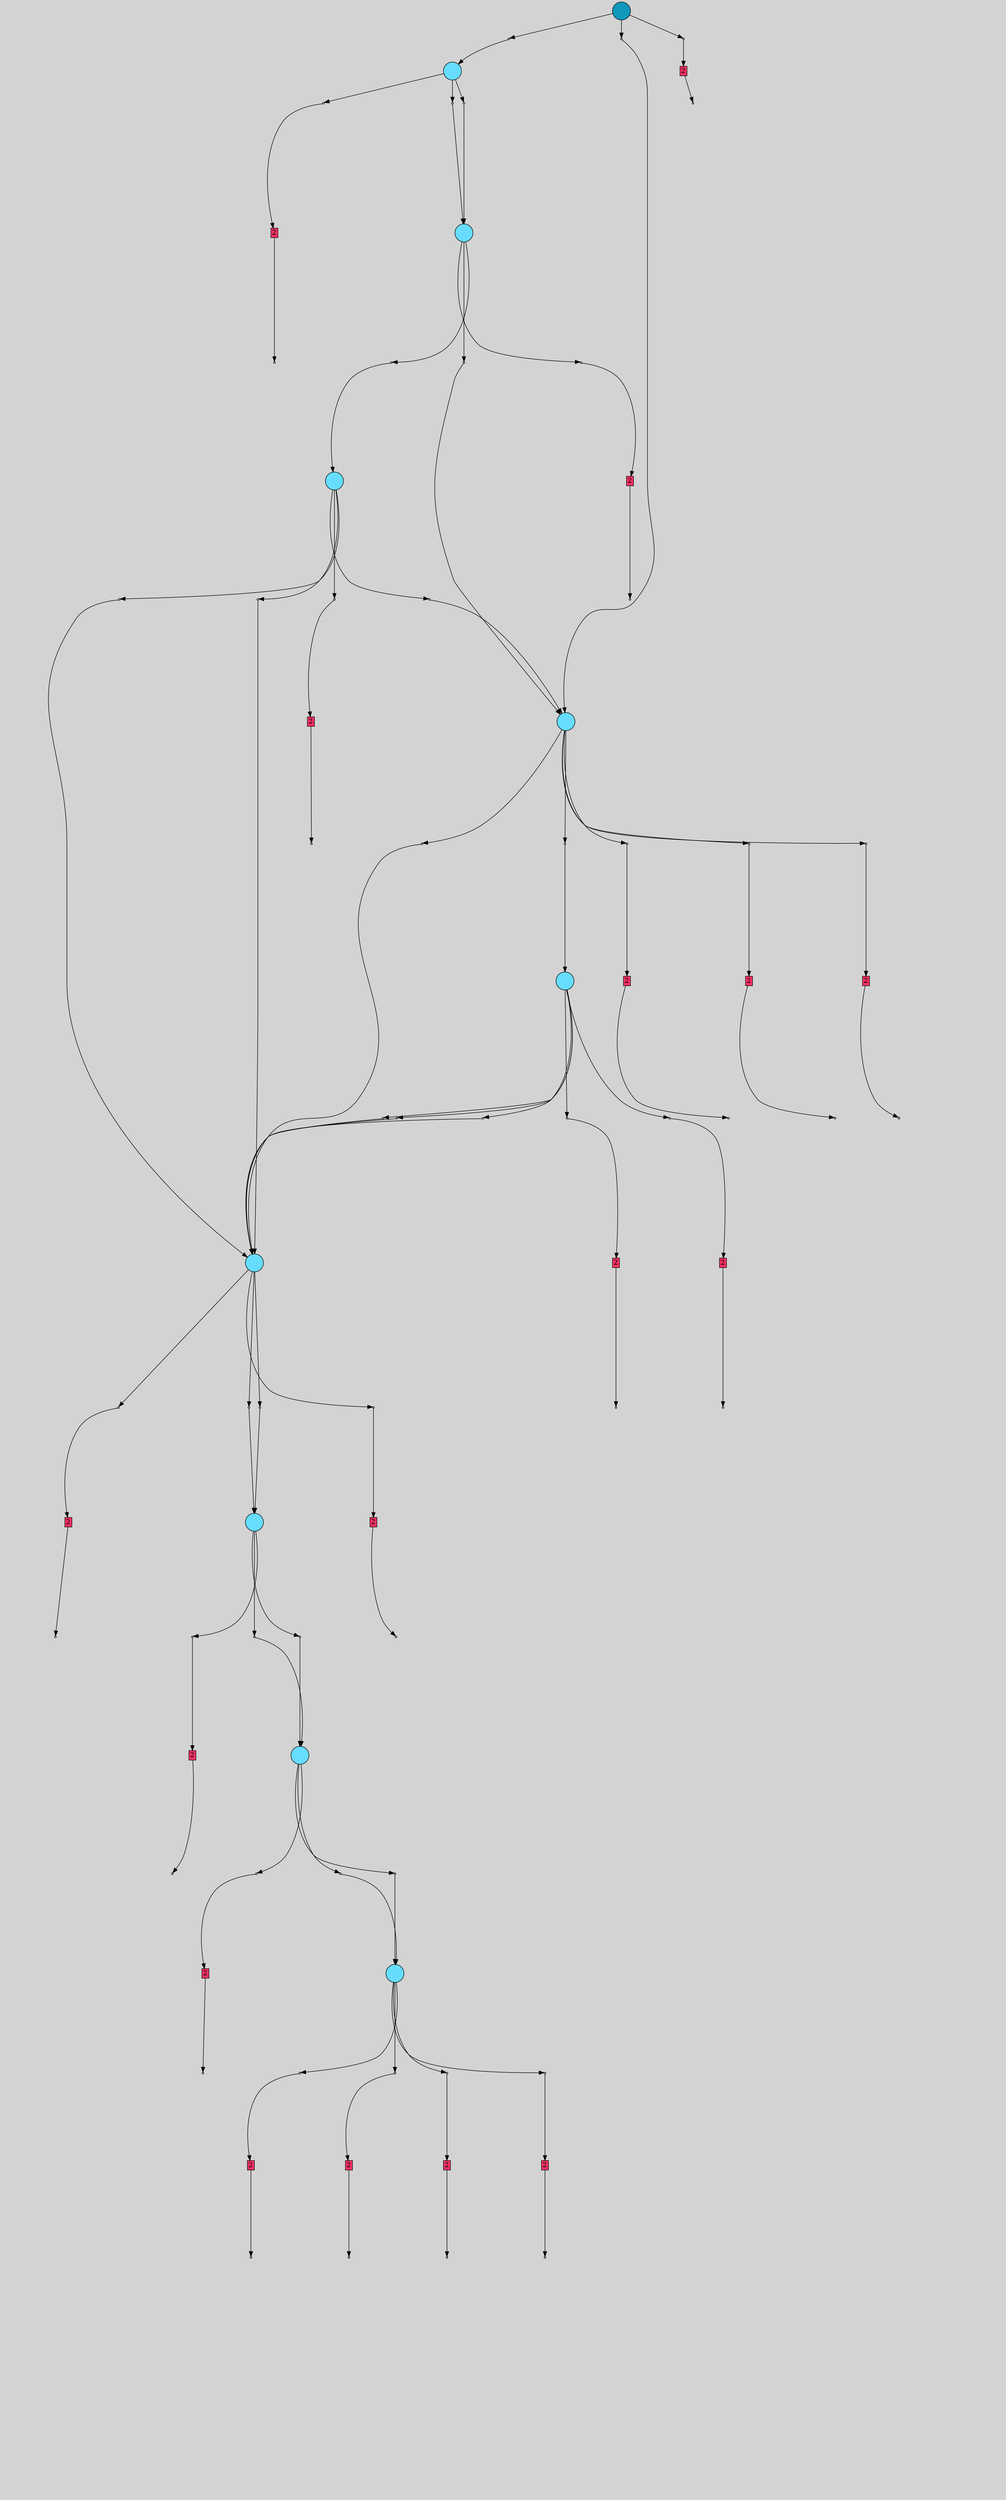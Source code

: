 // File exported with GEGELATI v1.4.0
// On the 2025-07-14 20:26:17
// With the File::TPGGraphDotExporter
digraph{
	graph[pad = "0.212, 0.055" bgcolor = lightgray]
	node[shape=circle style = filled label = ""]
		T1890864 [fillcolor="#1199bb"]
		T1026218 [fillcolor="#66ddff"]
		T388508 [fillcolor="#66ddff"]
		A1890865 [fillcolor="#ff3366" shape=box margin=0.03 width=0 height=0 label="2"]
		T626588 [fillcolor="#66ddff"]
		A1026446 [fillcolor="#ff3366" shape=box margin=0.03 width=0 height=0 label="2"]
		A531608 [fillcolor="#ff3366" shape=box margin=0.03 width=0 height=0 label="2"]
		T436132 [fillcolor="#66ddff"]
		T507190 [fillcolor="#66ddff"]
		A531609 [fillcolor="#ff3366" shape=box margin=0.03 width=0 height=0 label="2"]
		A531513 [fillcolor="#ff3366" shape=box margin=0.03 width=0 height=0 label="2"]
		T181305 [fillcolor="#66ddff"]
		A656965 [fillcolor="#ff3366" shape=box margin=0.03 width=0 height=0 label="2"]
		A436313 [fillcolor="#ff3366" shape=box margin=0.03 width=0 height=0 label="2"]
		T128685 [fillcolor="#66ddff"]
		A436314 [fillcolor="#ff3366" shape=box margin=0.03 width=0 height=0 label="2"]
		A506908 [fillcolor="#ff3366" shape=box margin=0.03 width=0 height=0 label="2"]
		A506909 [fillcolor="#ff3366" shape=box margin=0.03 width=0 height=0 label="2"]
		A559843 [fillcolor="#ff3366" shape=box margin=0.03 width=0 height=0 label="2"]
		T167851 [fillcolor="#66ddff"]
		A194653 [fillcolor="#ff3366" shape=box margin=0.03 width=0 height=0 label="2"]
		T142004 [fillcolor="#66ddff"]
		A167615 [fillcolor="#ff3366" shape=box margin=0.03 width=0 height=0 label="2"]
		A36976 [fillcolor="#ff3366" shape=box margin=0.03 width=0 height=0 label="2"]
		A142235 [fillcolor="#ff3366" shape=box margin=0.03 width=0 height=0 label="2"]
		A140843 [fillcolor="#ff3366" shape=box margin=0.03 width=0 height=0 label="2"]
		A141302 [fillcolor="#ff3366" shape=box margin=0.03 width=0 height=0 label="2"]
		P8265727 [fillcolor="#cccccc" shape=point label="0"] //
		I8265727 [shape=box style=invis label="13|3&1|62#1|317&#92;n16|6&0|123#1|117&#92;n0|0&1|362#0|126&#92;n"] //-0.773334|-0.026488|-0.221641|-0.985864|0.568092|0.855612|
		P8265727 -> I8265727[style=invis]
		T1890864 -> P8265727 -> T1026218
		P8265728 [fillcolor="#cccccc" shape=point label="0"] //
		I8265728 [shape=box style=invis label="16|6&1|355#1|276&#92;n0|0&1|197#0|126&#92;n"] //-0.170347|0.404687|0.568092|0.855612|
		P8265728 -> I8265728[style=invis]
		T1890864 -> P8265728 -> T388508
		P8265729 [fillcolor="#cccccc" shape=point label="0"] //
		I8265729 [shape=box style=invis label="6|0&1|46#0|312&#92;n"] //0.357539|0.308537|
		P8265729 -> I8265729[style=invis]
		A1890865 [fillcolor="#ff3366" shape=box margin=0.03 width=0 height=0 label="2"]
		T1890864 -> P8265729 -> A1890865
		P8265730 [fillcolor="#cccccc" shape=point label="0"] //
		I8265730 [shape=box style=invis label="15|17&1|136#1|55&#92;n12|0&1|319#0|233&#92;n"] //0.876626|-0.353352|0.391709|-0.271689|
		P8265730 -> I8265730[style=invis]
		T1026218 -> P8265730 -> T626588
		P8265731 [fillcolor="#cccccc" shape=point label="0"] //
		I8265731 [shape=box style=invis label="8|3&1|314#0|183&#92;n16|6&0|123#1|117&#92;n0|0&1|261#0|126&#92;n"] //0.583456|0.178432|-0.259030|-0.985864|0.568092|0.855612|
		P8265731 -> I8265731[style=invis]
		T1026218 -> P8265731 -> T626588
		P8265732 [fillcolor="#cccccc" shape=point label="0"] //
		I8265732 [shape=box style=invis label="12|1&1|6#1|249&#92;n11|6&0|1#1|177&#92;n0|0&1|362#0|126&#92;n"] //-0.608342|-0.799361|0.986086|0.639788|0.568092|0.855612|
		P8265732 -> I8265732[style=invis]
		A1026446 [fillcolor="#ff3366" shape=box margin=0.03 width=0 height=0 label="2"]
		T1026218 -> P8265732 -> A1026446
		P8265733 [fillcolor="#cccccc" shape=point label="0"] //
		I8265733 [shape=box style=invis label="0|1&1|268#1|18&#92;n15|23&1|209#0|206&#92;n13|20&0|23#1|71&#92;n7|17&0|188#0|4&#92;n8|23&0|193#0|237&#92;n15|15&0|143#0|32&#92;n2|4&1|358#0|353&#92;n3|13&0|340#0|375&#92;n1|6&1|36#0|61&#92;n0|0&1|197#0|126&#92;n"] //-0.369753|0.888343|-0.077279|-0.829538|-1.513534|-0.167456|-0.227711|-0.749924|0.053917|-0.503412|-0.960293|-0.528550|-0.481880|0.027738|-0.956067|0.718581|0.553271|-0.182425|0.568092|0.855612|
		P8265733 -> I8265733[style=invis]
		A531608 [fillcolor="#ff3366" shape=box margin=0.03 width=0 height=0 label="2"]
		T388508 -> P8265733 -> A531608
		P8265734 [fillcolor="#cccccc" shape=point label="0"] //
		I8265734 [shape=box style=invis label="19|3&1|357#1|84&#92;n16|6&0|123#1|117&#92;n0|0&1|274#0|126&#92;n"] //-0.773334|-0.026488|0.189941|-0.985864|0.568092|0.855612|
		P8265734 -> I8265734[style=invis]
		T388508 -> P8265734 -> T436132
		P8265735 [fillcolor="#cccccc" shape=point label="0"] //
		I8265735 [shape=box style=invis label="16|6&1|355#1|215&#92;n0|0&1|16#0|126&#92;n"] //-0.111565|0.404687|0.568092|0.855612|
		P8265735 -> I8265735[style=invis]
		T388508 -> P8265735 -> T507190
		P8265736 [fillcolor="#cccccc" shape=point label="0"] //
		I8265736 [shape=box style=invis label="3|6&1|29#1|246&#92;n11|0&1|125#0|126&#92;n"] //0.721558|0.972554|0.568092|0.855612|
		P8265736 -> I8265736[style=invis]
		A531609 [fillcolor="#ff3366" shape=box margin=0.03 width=0 height=0 label="2"]
		T388508 -> P8265736 -> A531609
		P8265737 [fillcolor="#cccccc" shape=point label="0"] //
		I8265737 [shape=box style=invis label="7|17&1|73#1|261&#92;n1|5&1|185#1|126&#92;n15|23&1|210#1|326&#92;n11|13&0|239#0|197&#92;n14|3&0|85#0|257&#92;n15|0&0|75#1|348&#92;n"] //-0.643809|-0.432185|-0.164544|-0.654521|0.737783|-0.032654|-0.520743|0.727632|-0.894869|0.800284|0.269794|-0.699341|
		P8265737 -> I8265737[style=invis]
		A531513 [fillcolor="#ff3366" shape=box margin=0.03 width=0 height=0 label="2"]
		T388508 -> P8265737 -> A531513
		P8265738 [fillcolor="#cccccc" shape=point label="1"] //
		I8265738 [shape=box style=invis label="6|7&1|92#1|240&#92;n7|15&0|216#0|160&#92;n4|12&1|186#1|172&#92;n17|13&1|0#1|75&#92;n17|9&0|319#0|3&#92;n15|18&0|55#0|359&#92;n18|2&1|119#0|373&#92;n19|1&1|216#0|309&#92;n18|3&1|188#0|324&#92;n16|20&0|337#0|8&#92;n7|11&1|98#1|238&#92;n10|4&1|148#0|212&#92;n3|23&1|197#1|156&#92;n3|6&0|251#0|47&#92;n12|16&1|14#0|47&#92;n1|5&0|229#1|254&#92;n1|8&0|301#1|128&#92;n9|7&1|76#1|9&#92;n18|20&1|179#1|56&#92;n19|0&1|91#1|79&#92;n2|2&0|98#1|259&#92;n5|17&1|209#1|262&#92;n9|1&1|109#1|175&#92;n9|14&0|305#1|208&#92;n4|13&0|78#0|23&#92;n12|19&1|202#0|345&#92;n2|10&0|108#0|188&#92;n12|6&0|331#0|347&#92;n19|12&0|234#1|104&#92;n"] //-0.858877|0.624403|-0.311070|0.164478|-0.756894|-0.316214|-0.899672|0.849501|-1.503413|-0.557073|0.079663|0.207935|-0.033376|-0.852032|-0.305243|-0.703257|0.859282|0.822513|1.778703|0.140314|0.824273|0.601000|0.063752|0.480702|0.397579|0.348175|0.562014|-0.764631|0.010667|-0.378031|0.493160|-0.770224|0.923917|0.279419|0.279821|-0.038170|0.205807|0.450756|0.823937|-0.012232|0.378882|0.539272|0.126972|-0.054094|-0.244018|0.430633|-0.282825|-0.108234|-0.455167|-0.697426|0.668221|-0.489616|0.504818|0.831582|-0.470733|-0.634994|-0.503750|0.811555|
		P8265738 -> I8265738[style=invis]
		A1890865 -> P8265738
		P8265739 [fillcolor="#cccccc" shape=point label="0"] //
		I8265739 [shape=box style=invis label="16|6&1|355#1|276&#92;n0|0&1|197#0|126&#92;n"] //-0.170347|0.404687|0.568092|0.855612|
		P8265739 -> I8265739[style=invis]
		T626588 -> P8265739 -> T388508
		P8265740 [fillcolor="#cccccc" shape=point label="0"] //
		I8265740 [shape=box style=invis label="19|3&1|357#1|84&#92;n16|6&0|123#1|117&#92;n0|0&1|362#0|126&#92;n"] //-0.773334|-0.026488|0.190679|-0.985864|0.568092|0.855612|
		P8265740 -> I8265740[style=invis]
		T626588 -> P8265740 -> T181305
		P8265741 [fillcolor="#cccccc" shape=point label="0"] //
		I8265741 [shape=box style=invis label="17|0&1|79#0|103&#92;n"] //0.948354|0.715664|
		P8265741 -> I8265741[style=invis]
		A656965 [fillcolor="#ff3366" shape=box margin=0.03 width=0 height=0 label="2"]
		T626588 -> P8265741 -> A656965
		P8265742 [fillcolor="#cccccc" shape=point label="1"] //
		I8265742 [shape=box style=invis label="3|0&1|268#1|51&#92;n19|1&1|237#1|130&#92;n0|7&1|282#1|105&#92;n8|4&0|223#0|342&#92;n8|16&0|132#0|323&#92;n17|7&1|264#0|174&#92;n5|22&0|232#0|334&#92;n5|2&1|228#0|37&#92;n8|9&1|69#1|355&#92;n8|5&0|151#0|232&#92;n0|15&1|336#1|338&#92;n17|3&1|317#0|196&#92;n14|6&1|194#0|208&#92;n16|11&1|146#0|136&#92;n1|8&0|238#0|294&#92;n14|14&1|278#1|142&#92;n11|7&0|243#1|284&#92;n11|3&0|48#1|207&#92;n15|13&0|321#0|101&#92;n14|16&1|162#1|242&#92;n5|12&1|227#0|22&#92;n13|0&0|344#1|261&#92;n7|10&0|347#0|175&#92;n3|21&1|256#0|265&#92;n11|8&1|299#0|333&#92;n19|9&1|137#0|119&#92;n"] //0.851337|0.272299|-0.313119|0.319478|-0.933938|-0.830355|-0.605313|0.070383|-0.977011|-0.007573|0.355921|0.157239|0.707927|-0.305755|-0.066605|-0.887163|-0.044915|0.515465|-0.989707|0.213706|-0.290013|-0.860749|1.316175|0.822513|0.904103|0.414896|0.664395|-0.506686|0.691303|-0.890948|-0.545060|-0.461326|0.585861|0.492265|-0.064798|-0.319537|-0.160099|-0.446201|-0.987864|-0.133130|0.821966|-0.899488|0.683398|0.443307|0.493788|-0.499358|-0.855156|-0.461089|-0.500686|-0.154827|0.113956|-0.878979|
		P8265742 -> I8265742[style=invis]
		A1026446 -> P8265742
		P8265743 [fillcolor="#cccccc" shape=point label="1"] //
		I8265743 [shape=box style=invis label="18|23&1|165#1|55&#92;n4|1&0|359#1|292&#92;n1|7&0|64#1|181&#92;n4|10&1|296#0|25&#92;n7|12&1|297#1|200&#92;n6|20&1|159#1|97&#92;n12|18&0|212#0|266&#92;n19|1&1|237#1|130&#92;n13|3&1|157#1|144&#92;n8|4&0|223#0|342&#92;n9|7&1|27#1|171&#92;n7|21&0|34#1|316&#92;n7|10&0|199#1|252&#92;n3|0&1|268#1|51&#92;n18|11&0|284#0|125&#92;n16|23&0|330#1|69&#92;n2|2&0|195#1|259&#92;n5|14&1|353#1|224&#92;n3|15&0|143#0|234&#92;n1|10&1|133#0|226&#92;n2|7&1|279#0|285&#92;n7|16&1|16#0|120&#92;n5|6&0|199#0|37&#92;n5|9&1|137#0|119&#92;n15|20&0|282#0|237&#92;n15|13&0|321#0|331&#92;n13|3&1|80#1|139&#92;n9|8&0|303#0|100&#92;n8|5&0|151#0|232&#92;n19|7&0|130#0|196&#92;n7|10&0|347#0|175&#92;n16|11&0|256#0|187&#92;n15|15&0|308#0|198&#92;n"] //0.390751|-0.701849|0.114528|-0.778074|-0.715637|0.000090|-0.928261|0.879717|-0.779317|-0.698382|-0.785186|0.249334|0.489812|-0.853633|-0.313119|0.319478|-0.778094|-0.584908|-0.605313|0.070383|0.133371|0.764072|0.283366|-0.379452|0.571425|0.528893|0.851337|0.272299|0.067140|-0.716509|-1.777790|0.534099|0.378882|0.539272|0.085814|0.451205|-0.607602|-0.933700|-0.245717|0.382430|0.588075|0.548681|-0.209823|0.506016|-0.224643|0.561334|0.113956|-0.878979|0.160353|0.670678|-0.160099|-0.446201|-0.058936|-0.621210|-0.176761|0.865277|-0.989707|0.213706|0.112517|-0.715751|0.493788|-0.499358|-0.579891|0.461343|-0.511456|-0.297078|
		P8265743 -> I8265743[style=invis]
		A531608 -> P8265743
		P8265744 [fillcolor="#cccccc" shape=point label="0"] //
		I8265744 [shape=box style=invis label="12|6&1|144#1|26&#92;n15|2&0|222#1|168&#92;n15|8&0|362#0|80&#92;n18|0&0|80#0|313&#92;n"] //-0.130391|-0.026419|0.633831|0.940798|-0.940296|-0.788916|0.383839|0.645198|
		P8265744 -> I8265744[style=invis]
		A436313 [fillcolor="#ff3366" shape=box margin=0.03 width=0 height=0 label="2"]
		T436132 -> P8265744 -> A436313
		P8265745 [fillcolor="#cccccc" shape=point label="0"] //
		I8265745 [shape=box style=invis label="16|6&1|355#1|215&#92;n0|0&1|197#0|126&#92;n5|15&0|360#1|129&#92;n1|0&0|303#0|183&#92;n"] //-0.114016|0.404687|0.568092|0.855612|-0.083350|-0.250283|-0.111929|0.443655|
		P8265745 -> I8265745[style=invis]
		T436132 -> P8265745 -> T128685
		P8265746 [fillcolor="#cccccc" shape=point label="0"] //
		I8265746 [shape=box style=invis label="3|6&1|87#1|371&#92;n0|0&1|274#0|126&#92;n"] //-0.489575|-0.266652|0.568092|0.855612|
		P8265746 -> I8265746[style=invis]
		T436132 -> P8265746 -> T128685
		P8265747 [fillcolor="#cccccc" shape=point label="0"] //
		I8265747 [shape=box style=invis label="4|0&1|83#1|283&#92;n"] //-0.495709|0.420293|
		P8265747 -> I8265747[style=invis]
		A436314 [fillcolor="#ff3366" shape=box margin=0.03 width=0 height=0 label="2"]
		T436132 -> P8265747 -> A436314
		P8265748 [fillcolor="#cccccc" shape=point label="0"] //
		I8265748 [shape=box style=invis label="19|3&1|357#1|84&#92;n16|6&0|123#1|117&#92;n0|0&1|274#0|126&#92;n"] //-0.773334|-0.026488|0.188562|-0.985864|0.568092|0.855612|
		P8265748 -> I8265748[style=invis]
		T507190 -> P8265748 -> T436132
		P8265749 [fillcolor="#cccccc" shape=point label="0"] //
		I8265749 [shape=box style=invis label="1|6&0|123#1|19&#92;n0|0&1|214#0|126&#92;n"] //0.104958|-0.985864|0.568092|0.855612|
		P8265749 -> I8265749[style=invis]
		A506908 [fillcolor="#ff3366" shape=box margin=0.03 width=0 height=0 label="2"]
		T507190 -> P8265749 -> A506908
		P8265750 [fillcolor="#cccccc" shape=point label="0"] //
		I8265750 [shape=box style=invis label="19|3&1|357#1|84&#92;n16|6&0|123#1|117&#92;n0|0&1|274#0|126&#92;n"] //-0.773334|-0.026488|0.189941|-0.985864|0.568092|0.855612|
		P8265750 -> I8265750[style=invis]
		T507190 -> P8265750 -> T436132
		P8265751 [fillcolor="#cccccc" shape=point label="0"] //
		I8265751 [shape=box style=invis label="19|8&0|286#1|230&#92;n3|11&1|215#1|161&#92;n18|11&0|179#0|314&#92;n8|1&0|203#1|45&#92;n1|5&1|327#1|332&#92;n8|23&0|193#0|237&#92;n15|15&0|143#0|32&#92;n0|2&0|341#0|56&#92;n12|10&1|297#0|279&#92;n2|0&0|34#0|266&#92;n"] //0.989912|0.382805|-0.068163|0.712091|-0.672994|0.767388|0.756381|0.062091|0.831732|0.766631|0.053917|-0.503412|-0.960293|-0.528550|-0.395072|0.569803|-0.870107|0.506113|0.724467|-0.389949|
		P8265751 -> I8265751[style=invis]
		A506909 [fillcolor="#ff3366" shape=box margin=0.03 width=0 height=0 label="2"]
		T507190 -> P8265751 -> A506909
		P8265752 [fillcolor="#cccccc" shape=point label="0"] //
		I8265752 [shape=box style=invis label="19|3&1|357#1|84&#92;n16|6&0|123#1|117&#92;n0|0&1|362#0|126&#92;n"] //-0.773334|-0.026488|0.189941|-0.985864|0.568092|0.855612|
		P8265752 -> I8265752[style=invis]
		T507190 -> P8265752 -> T436132
		P8265753 [fillcolor="#cccccc" shape=point label="1"] //
		I8265753 [shape=box style=invis label="4|3&1|299#0|182&#92;n11|5&0|123#1|254&#92;n19|9&1|106#0|93&#92;n4|1&0|129#1|292&#92;n5|14&1|353#1|224&#92;n9|2&1|89#0|206&#92;n3|0&1|268#1|51&#92;n18|11&0|284#0|125&#92;n13|4&1|297#1|144&#92;n7|16&1|142#0|120&#92;n19|6&1|338#1|234&#92;n5|9&1|137#0|119&#92;n5|15&1|126#1|11&#92;n11|3&0|48#1|207&#92;n4|7&0|242#1|57&#92;n16|8&1|13#0|339&#92;n13|12&1|58#0|342&#92;n4|10&1|296#0|25&#92;n10|13&1|196#1|346&#92;n"] //0.118953|0.494969|0.876580|-0.770224|-0.421070|-0.936436|0.114528|-0.778074|0.085814|0.451205|-0.066605|-0.887163|0.851337|0.272299|0.067140|-0.716509|-0.571014|0.969469|-0.209823|0.506016|-0.574238|-0.937946|0.113956|-0.878979|-0.522860|0.177512|-0.064798|-0.193136|-0.683665|-0.173159|-0.921506|-0.346549|0.004051|-0.770525|-0.928261|0.879717|-0.947320|0.132801|
		P8265753 -> I8265753[style=invis]
		A531609 -> P8265753
		P8265754 [fillcolor="#cccccc" shape=point label="1"] //
		I8265754 [shape=box style=invis label="16|9&0|76#1|26&#92;n15|18&1|12#0|61&#92;n6|5&1|215#0|128&#92;n12|23&0|245#0|9&#92;n8|14&1|304#1|51&#92;n4|3&1|202#0|182&#92;n4|7&1|41#1|226&#92;n17|17&0|219#0|116&#92;n11|15&0|89#1|88&#92;n1|6&1|361#0|302&#92;n3|10&0|99#1|181&#92;n9|1&1|109#1|175&#92;n4|13&0|78#0|89&#92;n18|2&1|119#0|99&#92;n17|9&0|319#0|3&#92;n7|22&0|243#0|35&#92;n13|16&1|133#1|219&#92;n17|0&1|370#0|165&#92;n1|5&0|229#1|254&#92;n5|3&0|266#1|35&#92;n5|4&0|359#1|271&#92;n3|19&1|168#1|224&#92;n4|1&0|286#0|1&#92;n2|2&0|195#1|259&#92;n5|17&1|209#1|262&#92;n4|7&0|207#0|342&#92;n9|23&0|3#0|164&#92;n9|14&0|305#1|208&#92;n3|20&1|28#0|239&#92;n19|12&0|234#1|104&#92;n13|7&1|68#0|199&#92;n1|11&0|235#0|79&#92;n17|8&0|332#0|149&#92;n"] //-0.359244|-0.211685|-1.250980|0.918474|-0.175420|0.998959|-0.371214|-0.549010|-0.032841|-0.053957|0.118953|0.494969|-0.963536|0.243365|0.275735|-0.091444|0.515731|-0.847089|-0.948496|0.205280|0.316029|0.141732|-0.244018|0.430633|-0.455167|-0.697426|0.026210|-0.852032|-1.503413|-0.557073|0.618956|0.091544|0.335029|-0.043925|-0.428008|-0.263349|0.493160|-0.770224|0.325347|0.870083|0.945644|-0.409450|0.156844|-0.518266|0.114528|-0.778074|0.378882|0.539272|0.126972|-0.054094|-0.605313|0.070383|0.068577|0.184900|-0.282825|-0.108234|-0.761100|-0.221423|-0.503750|0.811555|0.867313|0.503024|0.472938|-0.499965|-0.200996|-0.559495|
		P8265754 -> I8265754[style=invis]
		A531513 -> P8265754
		P8265755 [fillcolor="#cccccc" shape=point label="0"] //
		I8265755 [shape=box style=invis label="19|3&1|357#1|84&#92;n16|6&0|123#1|117&#92;n0|0&1|274#0|126&#92;n"] //-0.773334|-0.026488|0.189941|-0.985864|0.568092|0.855612|
		P8265755 -> I8265755[style=invis]
		T181305 -> P8265755 -> T436132
		P8265756 [fillcolor="#cccccc" shape=point label="0"] //
		I8265756 [shape=box style=invis label="6|0&1|46#0|312&#92;n"] //0.357539|0.308537|
		P8265756 -> I8265756[style=invis]
		A559843 [fillcolor="#ff3366" shape=box margin=0.03 width=0 height=0 label="2"]
		T181305 -> P8265756 -> A559843
		P8265757 [fillcolor="#cccccc" shape=point label="0"] //
		I8265757 [shape=box style=invis label="19|3&1|357#1|84&#92;n16|6&0|123#1|117&#92;n0|0&1|274#0|126&#92;n"] //-0.773334|-0.026488|0.189941|-0.985864|0.568092|0.855612|
		P8265757 -> I8265757[style=invis]
		T181305 -> P8265757 -> T436132
		P8265758 [fillcolor="#cccccc" shape=point label="0"] //
		I8265758 [shape=box style=invis label="16|6&1|355#1|276&#92;n0|0&1|197#0|126&#92;n"] //-0.170347|0.404687|0.568092|0.855612|
		P8265758 -> I8265758[style=invis]
		T181305 -> P8265758 -> T388508
		P8265759 [fillcolor="#cccccc" shape=point label="1"] //
		I8265759 [shape=box style=invis label="13|19&1|225#1|223&#92;n3|13&1|87#0|86&#92;n2|12&0|28#0|104&#92;n6|18&0|355#1|315&#92;n18|2&1|113#0|76&#92;n3|4&1|100#1|290&#92;n9|5&0|266#0|118&#92;n9|6&1|241#1|201&#92;n7|19&1|329#1|14&#92;n0|1&1|151#0|91&#92;n15|7&0|60#1|263&#92;n13|3&1|232#1|144&#92;n15|20&0|282#0|237&#92;n3|15&1|239#1|11&#92;n11|22&1|216#0|222&#92;n19|12&0|332#1|218&#92;n6|6&0|132#1|126&#92;n18|16&1|225#1|125&#92;n4|10&0|172#0|169&#92;n8|8&0|1#1|90&#92;n19|11&0|22#1|343&#92;n13|14&1|240#0|294&#92;n16|6&0|181#1|42&#92;n14|13&1|246#0|54&#92;n8|2&1|259#0|230&#92;n3|0&1|136#1|51&#92;n11|9&0|101#1|192&#92;n"] //0.023407|-0.050193|0.114395|0.732944|0.114215|0.351893|0.859082|0.639624|-0.912811|0.110629|-0.988471|-0.317392|-0.791774|0.745294|-0.156615|-0.485479|-0.360084|-0.462224|0.551651|-0.505090|0.799922|0.058096|-0.778094|-0.584908|0.153177|0.670678|-0.522860|0.177512|-0.659788|0.165936|-0.694513|0.326135|0.724844|-0.626556|-0.581825|-0.638094|-0.431794|0.882243|0.062319|-0.334902|0.497164|-0.822566|-0.789013|0.161116|-0.507747|-0.770553|0.071590|-0.508973|0.644524|0.828902|0.851337|0.272299|0.975576|0.215026|
		P8265759 -> I8265759[style=invis]
		A656965 -> P8265759
		P8265760 [fillcolor="#cccccc" shape=point label="1"] //
		I8265760 [shape=box style=invis label="7|11&0|37#1|137&#92;n5|6&0|101#1|283&#92;n11|5&0|123#1|254&#92;n3|14&1|351#1|4&#92;n17|8&0|332#0|301&#92;n1|12&0|92#0|78&#92;n9|7&1|27#1|254&#92;n12|13&0|317#1|369&#92;n7|10&0|179#1|252&#92;n4|14&0|254#0|326&#92;n8|9&1|137#1|202&#92;n12|17&1|24#0|226&#92;n2|2&0|195#1|259&#92;n3|0&0|317#1|90&#92;n4|10&0|367#0|44&#92;n8|4&0|248#0|342&#92;n4|1&0|329#1|14&#92;n16|6&1|309#1|117&#92;n4|3&1|40#0|182&#92;n"] //0.894753|0.394140|0.899696|0.676156|0.493160|-0.770224|0.407450|-0.327334|-0.310687|-0.559495|-0.612141|0.902003|0.133371|0.764072|0.636584|-0.369297|0.571425|0.528893|-0.276903|0.978079|-0.327920|0.525037|-0.780047|-0.802380|0.378882|0.539272|-0.635545|0.765384|0.467923|-0.632143|-0.605313|0.070383|-0.360084|-0.462224|0.184892|-0.340679|0.118953|0.494969|
		P8265760 -> I8265760[style=invis]
		A436313 -> P8265760
		P8265761 [fillcolor="#cccccc" shape=point label="0"] //
		I8265761 [shape=box style=invis label="8|19&1|360#0|87&#92;n15|6&0|355#1|78&#92;n0|0&1|274#0|126&#92;n"] //-0.729008|0.255407|-0.261532|0.404687|0.568092|0.855612|
		P8265761 -> I8265761[style=invis]
		T128685 -> P8265761 -> T167851
		P8265762 [fillcolor="#cccccc" shape=point label="0"] //
		I8265762 [shape=box style=invis label="10|4&1|311#1|3&#92;n16|3&0|28#1|152&#92;n16|6&0|123#1|117&#92;n0|0&1|274#0|126&#92;n"] //0.824863|-0.263559|-0.639331|-0.993734|0.104958|-0.985864|0.568092|0.855612|
		P8265762 -> I8265762[style=invis]
		T128685 -> P8265762 -> T167851
		P8265763 [fillcolor="#cccccc" shape=point label="0"] //
		I8265763 [shape=box style=invis label="10|22&0|307#1|291&#92;n5|1&0|94#0|249&#92;n5|11&0|49#1|140&#92;n9|9&0|203#0|375&#92;n12|0&0|129#1|191&#92;n"] //-0.464146|-0.898828|0.353425|0.792142|-0.154048|0.728041|-0.264059|0.739892|-0.266114|-0.371521|
		P8265763 -> I8265763[style=invis]
		A194653 [fillcolor="#ff3366" shape=box margin=0.03 width=0 height=0 label="2"]
		T128685 -> P8265763 -> A194653
		P8265764 [fillcolor="#cccccc" shape=point label="1"] //
		I8265764 [shape=box style=invis label="2|2&0|195#1|259&#92;n19|22&0|282#0|237&#92;n12|18&1|150#0|262&#92;n8|9&0|234#0|105&#92;n13|17&0|362#1|212&#92;n15|23&1|71#0|103&#92;n13|21&0|225#0|153&#92;n18|11&1|24#1|282&#92;n11|5&0|123#1|254&#92;n6|9&0|353#1|83&#92;n12|18&1|14#0|47&#92;n15|20&0|282#0|110&#92;n3|14&1|356#1|4&#92;n12|13&0|317#1|369&#92;n1|14&1|143#0|374&#92;n15|12&1|313#1|161&#92;n11|0&1|309#0|62&#92;n14|17&0|269#1|115&#92;n10|4&1|148#0|212&#92;n5|3&1|126#1|132&#92;n11|8&1|305#0|329&#92;n7|10&0|179#1|252&#92;n12|6&1|16#0|348&#92;n18|15&0|278#0|182&#92;n4|7&1|362#0|189&#92;n9|1&1|312#0|215&#92;n"] //0.378882|0.539272|0.857543|0.046343|0.709221|0.112691|0.601574|0.821243|-0.341014|-0.683623|-0.412170|-0.193445|-0.161589|0.441707|-0.975030|0.001753|1.158117|-0.770224|-0.825270|0.033939|0.010667|-0.740315|0.160353|0.670678|0.407450|-0.327334|0.636584|-0.369297|0.156844|-0.518266|0.608111|0.799416|0.762297|-0.489937|-0.750527|-0.742514|0.063752|0.480702|-0.522860|0.177512|-0.004655|-0.651154|0.571425|0.528893|-0.605443|-0.674573|0.271795|-0.257079|-0.230520|0.069993|-0.719597|-0.693573|
		P8265764 -> I8265764[style=invis]
		A436314 -> P8265764
		P8265765 [fillcolor="#cccccc" shape=point label="1"] //
		I8265765 [shape=box style=invis label="13|17&0|362#1|77&#92;n17|8&0|332#0|301&#92;n5|6&1|261#1|153&#92;n11|5&0|123#1|254&#92;n2|9&0|353#1|83&#92;n1|12&0|92#0|78&#92;n9|23&1|110#1|109&#92;n9|7&1|27#1|254&#92;n5|13&0|359#1|271&#92;n7|11&0|37#1|137&#92;n7|10&0|179#1|252&#92;n13|22&0|80#1|163&#92;n17|14&1|188#0|196&#92;n7|3&0|48#1|207&#92;n12|17&1|24#0|226&#92;n2|2&0|195#1|259&#92;n5|6&0|101#1|283&#92;n4|10&0|367#0|44&#92;n8|4&0|248#0|342&#92;n5|1&0|329#1|14&#92;n7|5&0|142#1|163&#92;n4|3&1|40#0|182&#92;n"] //-0.263818|-0.683623|-0.310687|-0.559495|-0.823767|-0.615178|0.493160|-0.770224|-0.825270|0.033939|-0.612141|0.902003|-0.505545|-0.663819|0.133371|0.764072|0.945644|-0.409450|0.894753|0.394140|0.571425|0.528893|-0.059472|-0.621210|0.859282|0.822513|-0.064798|-0.193136|-0.780047|-0.802380|0.378882|0.539272|0.899696|0.676156|0.467923|-0.632143|-0.605313|0.070383|-0.360084|-0.462224|-0.273041|0.433091|0.118953|0.494969|
		P8265765 -> I8265765[style=invis]
		A506908 -> P8265765
		P8265766 [fillcolor="#cccccc" shape=point label="1"] //
		I8265766 [shape=box style=invis label="3|0&1|268#1|51&#92;n4|10&1|296#0|25&#92;n5|14&1|83#1|224&#92;n16|17&1|237#0|21&#92;n14|19&1|276#0|65&#92;n17|3&1|188#0|196&#92;n7|21&0|34#1|316&#92;n11|5&0|123#1|254&#92;n3|13&1|310#0|370&#92;n2|2&0|195#1|259&#92;n12|17&1|149#0|226&#92;n15|1&0|353#0|289&#92;n14|20&0|211#1|170&#92;n11|3&0|48#1|207&#92;n5|15&1|126#1|11&#92;n1|10&1|133#0|236&#92;n2|7&1|279#0|285&#92;n7|16&1|142#0|120&#92;n5|9&1|137#0|119&#92;n16|6&0|199#0|37&#92;n9|8&0|303#0|100&#92;n19|7&0|320#0|55&#92;n8|4&0|223#0|342&#92;n16|11&0|256#0|93&#92;n14|12&1|186#0|185&#92;n"] //0.851337|0.272299|-0.928261|0.879717|0.085814|0.451205|-0.275215|0.278394|-0.577978|-0.841354|0.859282|0.822513|0.283366|-0.379452|0.876580|-0.770224|0.021630|-0.848334|0.378882|0.539272|-0.780047|-0.802380|-0.957227|0.148634|0.647598|0.662067|-0.064798|-0.193136|-0.522860|0.177512|-0.245717|0.382430|0.588075|0.548681|-0.209823|0.506016|0.113956|-0.878979|-0.224643|0.561334|-0.176761|0.865277|0.074184|-0.715751|-0.605313|0.070383|-0.579891|0.461343|-0.014174|0.128530|
		P8265766 -> I8265766[style=invis]
		A506909 -> P8265766
		P8265767 [fillcolor="#cccccc" shape=point label="1"] //
		I8265767 [shape=box style=invis label="13|0&1|147#1|324&#92;n7|15&0|216#0|160&#92;n8|14&1|304#1|51&#92;n14|18&1|276#1|296&#92;n4|3&1|202#0|182&#92;n17|17&0|219#0|116&#92;n1|6&1|361#0|302&#92;n5|23&1|194#1|170&#92;n4|7&0|207#0|342&#92;n17|0&1|370#0|165&#92;n9|1&1|109#1|175&#92;n4|13&0|78#0|89&#92;n17|9&0|319#0|3&#92;n9|22&0|243#0|35&#92;n18|3&1|188#0|324&#92;n19|20&0|337#0|8&#92;n10|4&1|148#0|212&#92;n19|12&0|234#1|104&#92;n12|16&1|14#0|47&#92;n1|5&0|229#1|254&#92;n13|5&0|29#0|364&#92;n9|7&1|76#1|9&#92;n4|1&0|286#0|1&#92;n2|2&0|195#1|259&#92;n5|17&1|209#1|262&#92;n9|14&0|305#1|208&#92;n12|19&1|202#0|345&#92;n13|7&1|68#0|199&#92;n1|10&0|182#1|108&#92;n1|11&0|235#0|79&#92;n17|8&0|220#0|149&#92;n"] //0.512833|-0.027586|-0.311070|0.164478|-0.032841|-0.053957|-0.433325|-0.444626|0.118953|0.494969|0.275735|-0.091444|-0.948496|0.205280|0.694157|0.047754|-0.605313|0.070383|-0.428008|-0.263349|-0.244018|0.430633|-0.455167|-0.697426|-1.503413|-0.557073|0.618956|0.091544|0.859282|0.822513|1.263573|0.140314|0.063752|0.480702|-0.503750|0.811555|0.010667|-0.378031|0.493160|-0.770224|0.959110|-0.112094|0.279821|-0.038170|0.114528|-0.778074|0.378882|0.539272|0.126972|-0.054094|-0.282825|-0.108234|0.668221|-0.489616|0.867313|0.503024|0.726435|0.899757|0.472938|-0.499965|-0.200996|-0.559495|
		P8265767 -> I8265767[style=invis]
		A559843 -> P8265767
		P8265768 [fillcolor="#cccccc" shape=point label="0"] //
		I8265768 [shape=box style=invis label="8|16&0|60#0|83&#92;n0|0&1|214#0|352&#92;n"] //0.125406|0.947305|0.568092|0.855612|
		P8265768 -> I8265768[style=invis]
		T167851 -> P8265768 -> T142004
		P8265769 [fillcolor="#cccccc" shape=point label="0"] //
		I8265769 [shape=box style=invis label="14|11&1|308#1|337&#92;n8|6&0|35#0|223&#92;n0|0&1|214#0|126&#92;n"] //-0.026775|-0.001036|0.207623|-0.550412|0.568092|0.855612|
		P8265769 -> I8265769[style=invis]
		T167851 -> P8265769 -> T142004
		P8265770 [fillcolor="#cccccc" shape=point label="0"] //
		I8265770 [shape=box style=invis label="11|3&1|194#0|119&#92;n12|5&0|123#0|151&#92;n11|6&0|365#1|140&#92;n0|0&1|214#0|126&#92;n"] //-0.577567|0.579983|0.678614|-0.063397|-0.067909|-0.788808|0.568092|0.855612|
		P8265770 -> I8265770[style=invis]
		A167615 [fillcolor="#ff3366" shape=box margin=0.03 width=0 height=0 label="2"]
		T167851 -> P8265770 -> A167615
		P8265771 [fillcolor="#cccccc" shape=point label="1"] //
		I8265771 [shape=box style=invis label="7|11&0|37#1|137&#92;n0|8&1|13#0|339&#92;n18|17&0|346#0|135&#92;n16|3&0|128#1|57&#92;n11|5&0|123#1|254&#92;n2|9&0|353#1|83&#92;n3|14&1|351#1|4&#92;n17|8&0|127#0|301&#92;n15|20&0|282#0|110&#92;n5|16&1|164#1|367&#92;n9|15&1|27#1|254&#92;n12|13&0|317#1|369&#92;n4|14&0|254#0|326&#92;n2|3&0|48#1|207&#92;n2|2&0|195#1|259&#92;n5|6&0|101#1|283&#92;n4|10&0|367#0|44&#92;n8|4&0|248#0|342&#92;n4|1&0|329#1|14&#92;n1|12&0|92#0|78&#92;n4|3&1|40#0|182&#92;n"] //0.894753|0.394140|-0.921506|-0.346549|-0.826214|-0.043899|0.892484|-0.544796|0.493160|-0.770224|-0.825270|0.033939|0.407450|-0.327334|-0.310687|-0.559495|0.160353|0.670678|0.203269|-0.993998|0.133371|0.764072|0.636584|-0.369297|-0.276903|0.978079|-0.064798|-0.193136|0.378882|0.539272|0.899696|0.676156|0.467923|-0.632143|-0.605313|0.070383|-0.360084|-0.462224|-0.612141|0.902003|0.118953|0.494969|
		P8265771 -> I8265771[style=invis]
		A194653 -> P8265771
		P8265772 [fillcolor="#cccccc" shape=point label="0"] //
		I8265772 [shape=box style=invis label="1|6&0|123#1|19&#92;n0|0&1|214#0|126&#92;n"] //0.104958|-0.985864|0.568092|0.855612|
		P8265772 -> I8265772[style=invis]
		A36976 [fillcolor="#ff3366" shape=box margin=0.03 width=0 height=0 label="2"]
		T142004 -> P8265772 -> A36976
		P8265773 [fillcolor="#cccccc" shape=point label="0"] //
		I8265773 [shape=box style=invis label="19|6&1|114#1|364&#92;n0|0&1|214#0|126&#92;n"] //-1.695501|-0.989315|0.568092|0.855612|
		P8265773 -> I8265773[style=invis]
		A142235 [fillcolor="#ff3366" shape=box margin=0.03 width=0 height=0 label="2"]
		T142004 -> P8265773 -> A142235
		P8265774 [fillcolor="#cccccc" shape=point label="0"] //
		I8265774 [shape=box style=invis label="2|3&0|28#1|152&#92;n16|6&0|123#1|19&#92;n0|0&1|214#0|126&#92;n"] //-0.639331|-0.993734|0.104958|-0.985864|0.568092|0.855612|
		P8265774 -> I8265774[style=invis]
		A140843 [fillcolor="#ff3366" shape=box margin=0.03 width=0 height=0 label="2"]
		T142004 -> P8265774 -> A140843
		P8265775 [fillcolor="#cccccc" shape=point label="0"] //
		I8265775 [shape=box style=invis label="2|20&1|4#0|328&#92;n16|6&0|20#1|19&#92;n0|0&1|214#0|126&#92;n"] //0.082780|-0.938269|0.117997|-0.985864|0.568092|0.855612|
		P8265775 -> I8265775[style=invis]
		A141302 [fillcolor="#ff3366" shape=box margin=0.03 width=0 height=0 label="2"]
		T142004 -> P8265775 -> A141302
		P8265776 [fillcolor="#cccccc" shape=point label="1"] //
		I8265776 [shape=box style=invis label="14|16&0|226#0|244&#92;n14|21&1|120#1|101&#92;n17|9&1|264#0|174&#92;n4|14&1|254#0|307&#92;n5|15&1|126#1|11&#92;n2|13&1|354#1|17&#92;n16|1&0|192#0|31&#92;n11|8&1|299#0|261&#92;n4|22&0|304#1|44&#92;n8|4&0|248#0|342&#92;n16|11&0|256#0|93&#92;n11|3&0|48#1|207&#92;n2|2&0|195#1|259&#92;n4|3&1|40#0|182&#92;n16|8&1|13#0|339&#92;n8|6&0|362#1|169&#92;n4|7&0|94#1|57&#92;n19|10&0|320#0|55&#92;n11|5&0|123#1|254&#92;n"] //-1.733885|0.793023|-0.795684|-0.785750|0.355921|0.157239|-0.276903|0.978079|-0.522860|0.177512|-0.457405|-0.744901|0.003541|0.036649|-0.500686|-0.154827|0.933614|-0.552631|-0.605313|0.070383|-0.678761|0.461343|-0.064798|-0.193136|0.378882|0.539272|0.118953|0.494969|-0.921506|-0.346549|0.457941|-0.337351|-0.683665|-0.173159|0.074184|-0.715751|0.493160|-0.770224|
		P8265776 -> I8265776[style=invis]
		A167615 -> P8265776
		P8265777 [fillcolor="#cccccc" shape=point label="1"] //
		I8265777 [shape=box style=invis label="7|11&0|37#1|137&#92;n18|17&0|346#0|135&#92;n5|6&1|261#1|153&#92;n11|5&0|123#1|254&#92;n2|9&0|353#1|83&#92;n3|14&1|351#1|4&#92;n17|8&0|332#0|301&#92;n1|12&0|92#0|78&#92;n9|7&1|27#1|254&#92;n12|13&0|317#1|369&#92;n7|10&0|179#1|252&#92;n4|14&0|254#0|326&#92;n2|3&0|48#1|207&#92;n12|17&1|24#0|226&#92;n2|2&0|195#1|259&#92;n5|6&0|101#1|283&#92;n4|10&0|367#0|44&#92;n8|4&0|248#0|342&#92;n4|1&0|329#1|14&#92;n4|3&1|40#0|182&#92;n"] //0.894753|0.394140|-0.826214|-0.043899|-0.823767|-0.615178|0.493160|-0.770224|-0.825270|0.033939|0.407450|-0.327334|-0.310687|-0.559495|-0.612141|0.902003|0.133371|0.764072|0.636584|-0.369297|0.571425|0.528893|-0.276903|0.978079|-0.064798|-0.193136|-0.780047|-0.802380|0.378882|0.539272|0.899696|0.676156|0.467923|-0.632143|-0.605313|0.070383|-0.360084|-0.462224|0.118953|0.494969|
		P8265777 -> I8265777[style=invis]
		A36976 -> P8265777
		P8265778 [fillcolor="#cccccc" shape=point label="1"] //
		I8265778 [shape=box style=invis label="9|22&1|322#1|292&#92;n17|9&1|157#0|174&#92;n12|6&1|16#0|352&#92;n11|5&0|123#1|254&#92;n1|12&0|92#0|78&#92;n1|11&0|190#1|119&#92;n9|7&1|27#1|24&#92;n7|10&0|179#1|252&#92;n18|17&0|346#0|135&#92;n3|14&1|351#1|4&#92;n12|13&0|317#1|369&#92;n2|3&0|48#1|207&#92;n3|15&0|8#0|291&#92;n2|2&0|195#1|343&#92;n0|8&1|13#0|339&#92;n5|6&1|261#1|153&#92;n8|4&0|248#0|372&#92;n4|1&0|329#1|14&#92;n17|3&1|188#0|196&#92;n"] //0.830119|-0.683753|0.355921|0.157239|-0.605443|-0.674573|0.493160|-0.770224|-0.612141|0.902003|0.365217|0.212734|0.133371|0.764072|0.571425|0.528893|-0.826214|-0.043899|0.407450|-0.327334|0.636584|-0.369297|-0.064798|-0.193136|0.438989|0.727147|0.378882|0.539272|-0.921506|-0.346549|-0.823767|-0.615178|-0.605313|0.070383|-0.360084|-0.462224|0.859282|0.822513|
		P8265778 -> I8265778[style=invis]
		A142235 -> P8265778
		P8265779 [fillcolor="#cccccc" shape=point label="1"] //
		I8265779 [shape=box style=invis label="12|3&0|369#0|205&#92;n8|13&1|54#1|131&#92;n9|8&0|195#1|259&#92;n14|14&1|237#1|65&#92;n17|9&1|157#0|272&#92;n14|17&1|303#1|102&#92;n15|0&1|144#0|165&#92;n9|12&1|336#1|292&#92;n14|6&0|308#1|187&#92;n4|22&0|305#0|81&#92;n18|15&1|114#1|1&#92;n7|0&0|168#1|88&#92;n5|16&0|72#1|85&#92;n6|1&0|336#1|249&#92;n13|9&0|324#0|134&#92;n19|21&1|19#0|335&#92;n15|5&1|2#0|264&#92;n6|19&0|13#1|202&#92;n11|20&1|344#1|238&#92;n2|13&0|92#0|222&#92;n3|4&0|166#0|67&#92;n2|22&0|96#0|165&#92;n7|10&0|372#1|187&#92;n1|11&0|315#1|56&#92;n17|0&0|214#0|198&#92;n2|6&1|32#0|279&#92;n6|3&1|270#0|253&#92;n9|7&1|27#1|256&#92;n9|2&0|250#0|28&#92;n"] //0.159742|0.945484|-0.496758|-0.043419|0.378882|0.539272|-0.761337|-0.841354|-0.659158|0.157239|-0.338393|-0.010797|0.663583|0.261044|-0.463747|-0.652689|-0.632540|0.309844|0.690568|-0.137059|0.850791|-0.294104|0.047598|-0.579718|0.243451|-0.930169|-0.282391|-0.372773|0.024450|-0.277093|0.574764|0.739950|-0.326001|0.198302|-0.505022|0.411902|0.286823|0.973279|-0.612141|0.902003|-0.148648|0.134112|0.242536|-0.919907|0.571425|0.528893|-0.310963|-0.292098|0.253878|-0.314014|-0.134977|0.196862|0.077686|-0.424513|0.133371|0.764072|0.498016|0.276713|
		P8265779 -> I8265779[style=invis]
		A140843 -> P8265779
		P8265780 [fillcolor="#cccccc" shape=point label="1"] //
		I8265780 [shape=box style=invis label="2|3&0|4#0|50&#92;n9|22&1|322#1|292&#92;n17|9&1|157#0|174&#92;n12|6&1|16#0|352&#92;n11|5&0|123#1|254&#92;n9|7&1|27#1|24&#92;n1|12&0|92#0|78&#92;n3|14&1|351#1|4&#92;n1|11&0|190#1|119&#92;n7|10&0|179#1|252&#92;n18|17&0|346#0|135&#92;n12|13&0|317#1|369&#92;n2|3&0|48#1|207&#92;n3|15&0|8#0|291&#92;n2|2&0|195#1|259&#92;n0|8&1|13#0|339&#92;n5|6&1|261#1|153&#92;n8|4&0|248#0|342&#92;n4|1&0|329#1|14&#92;n4|3&1|40#0|182&#92;n"] //-0.865625|-0.860222|0.830119|-0.683753|0.355921|0.157239|-0.605443|-0.674573|0.493160|-0.770224|0.133371|0.764072|-0.612141|0.902003|0.407450|-0.327334|0.365217|0.212734|0.571425|0.528893|-0.826214|-0.043899|0.636584|-0.369297|-0.064798|-0.193136|0.438989|0.727147|0.378882|0.539272|-0.921506|-0.346549|-0.823767|-0.615178|-0.605313|0.070383|-0.360084|-0.462224|0.118953|0.494969|
		P8265780 -> I8265780[style=invis]
		A141302 -> P8265780
}
